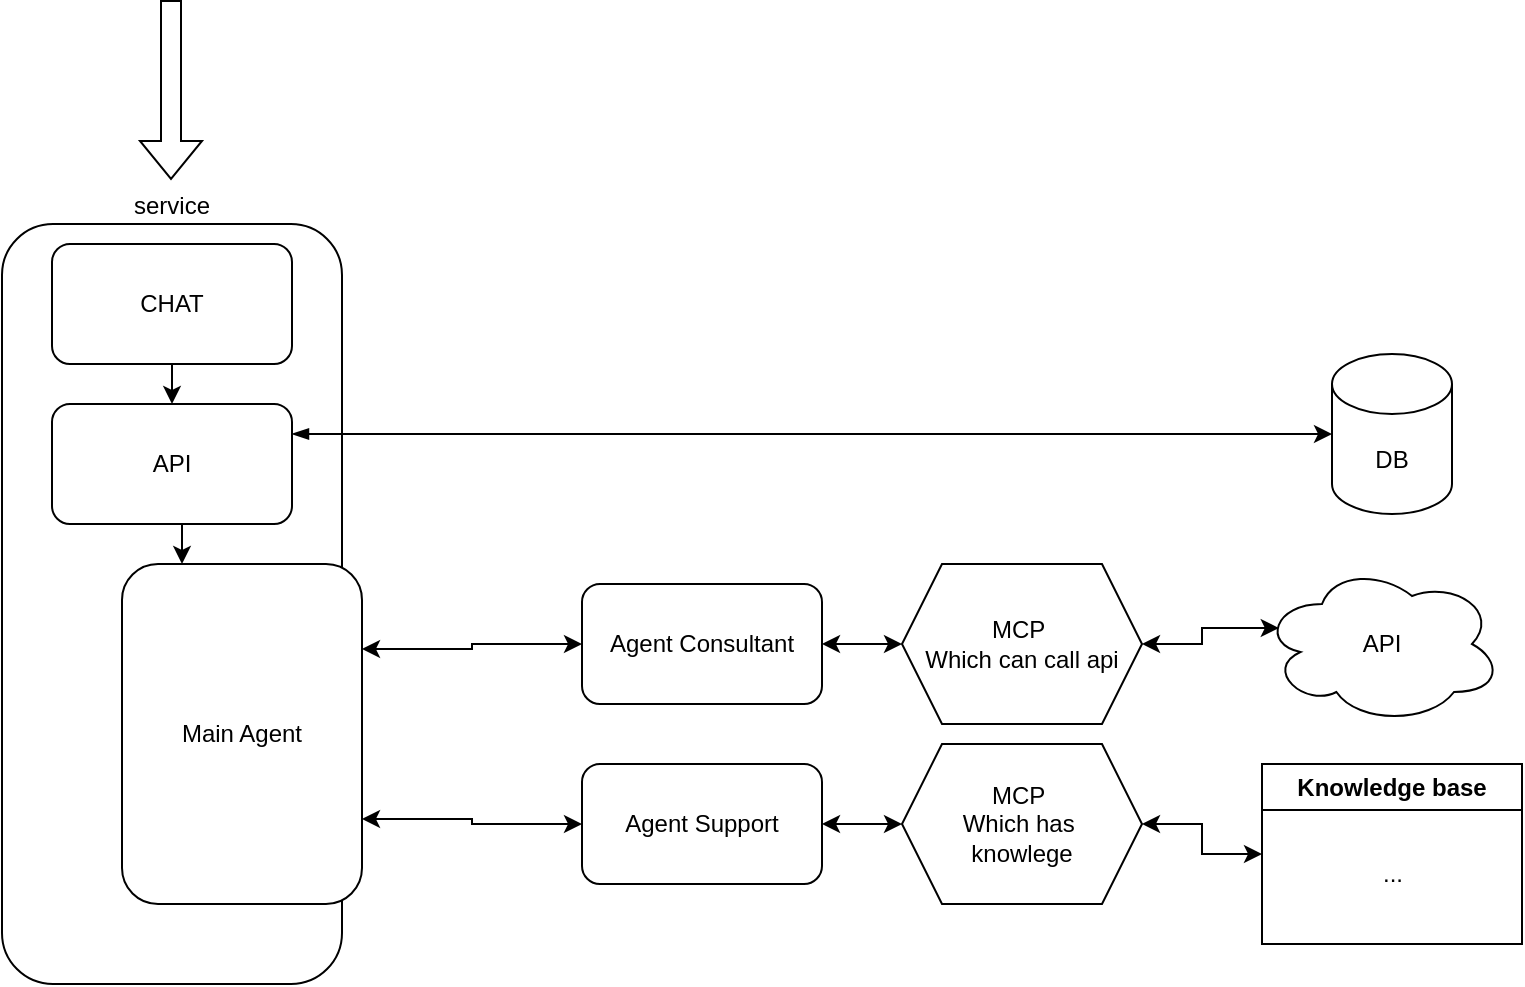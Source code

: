 <mxfile version="27.0.9">
  <diagram name="Страница — 1" id="TowD4NTTCdbEUZEMMDQA">
    <mxGraphModel dx="1426" dy="875" grid="1" gridSize="10" guides="1" tooltips="1" connect="1" arrows="1" fold="1" page="1" pageScale="1" pageWidth="827" pageHeight="1169" math="0" shadow="0">
      <root>
        <mxCell id="0" />
        <mxCell id="1" parent="0" />
        <mxCell id="NYxfCbXjPGY57PdDeyiP-1" value="API" style="ellipse;shape=cloud;whiteSpace=wrap;html=1;" parent="1" vertex="1">
          <mxGeometry x="660" y="480" width="120" height="80" as="geometry" />
        </mxCell>
        <mxCell id="NYxfCbXjPGY57PdDeyiP-2" value="service" style="rounded=1;whiteSpace=wrap;html=1;labelPosition=center;verticalLabelPosition=top;align=center;verticalAlign=bottom;" parent="1" vertex="1">
          <mxGeometry x="30" y="310" width="170" height="380" as="geometry" />
        </mxCell>
        <mxCell id="NYxfCbXjPGY57PdDeyiP-3" value="" style="shape=flexArrow;endArrow=classic;html=1;rounded=0;" parent="1" edge="1">
          <mxGeometry width="50" height="50" relative="1" as="geometry">
            <mxPoint x="114.5" y="198" as="sourcePoint" />
            <mxPoint x="114.5" y="288" as="targetPoint" />
          </mxGeometry>
        </mxCell>
        <mxCell id="NYxfCbXjPGY57PdDeyiP-25" style="edgeStyle=orthogonalEdgeStyle;rounded=0;orthogonalLoop=1;jettySize=auto;html=1;exitX=0.5;exitY=1;exitDx=0;exitDy=0;entryX=0.5;entryY=0;entryDx=0;entryDy=0;" parent="1" source="NYxfCbXjPGY57PdDeyiP-4" target="NYxfCbXjPGY57PdDeyiP-6" edge="1">
          <mxGeometry relative="1" as="geometry" />
        </mxCell>
        <mxCell id="NYxfCbXjPGY57PdDeyiP-4" value="CHAT" style="rounded=1;whiteSpace=wrap;html=1;" parent="1" vertex="1">
          <mxGeometry x="55" y="320" width="120" height="60" as="geometry" />
        </mxCell>
        <mxCell id="NYxfCbXjPGY57PdDeyiP-5" value="DB" style="shape=cylinder3;whiteSpace=wrap;html=1;boundedLbl=1;backgroundOutline=1;size=15;" parent="1" vertex="1">
          <mxGeometry x="695" y="375" width="60" height="80" as="geometry" />
        </mxCell>
        <mxCell id="NYxfCbXjPGY57PdDeyiP-10" style="edgeStyle=orthogonalEdgeStyle;rounded=0;orthogonalLoop=1;jettySize=auto;html=1;exitX=0.5;exitY=1;exitDx=0;exitDy=0;entryX=0.25;entryY=0;entryDx=0;entryDy=0;" parent="1" source="NYxfCbXjPGY57PdDeyiP-6" target="NYxfCbXjPGY57PdDeyiP-9" edge="1">
          <mxGeometry relative="1" as="geometry" />
        </mxCell>
        <mxCell id="NYxfCbXjPGY57PdDeyiP-6" value="API" style="rounded=1;whiteSpace=wrap;html=1;labelPosition=center;verticalLabelPosition=middle;align=center;verticalAlign=middle;" parent="1" vertex="1">
          <mxGeometry x="55" y="400" width="120" height="60" as="geometry" />
        </mxCell>
        <mxCell id="NYxfCbXjPGY57PdDeyiP-7" style="edgeStyle=orthogonalEdgeStyle;rounded=0;orthogonalLoop=1;jettySize=auto;html=1;exitX=1;exitY=0.25;exitDx=0;exitDy=0;entryX=0;entryY=0.5;entryDx=0;entryDy=0;entryPerimeter=0;startArrow=blockThin;startFill=1;" parent="1" source="NYxfCbXjPGY57PdDeyiP-6" target="NYxfCbXjPGY57PdDeyiP-5" edge="1">
          <mxGeometry relative="1" as="geometry" />
        </mxCell>
        <mxCell id="NYxfCbXjPGY57PdDeyiP-8" style="edgeStyle=orthogonalEdgeStyle;rounded=0;orthogonalLoop=1;jettySize=auto;html=1;exitX=0.5;exitY=1;exitDx=0;exitDy=0;" parent="1" source="NYxfCbXjPGY57PdDeyiP-6" target="NYxfCbXjPGY57PdDeyiP-6" edge="1">
          <mxGeometry relative="1" as="geometry" />
        </mxCell>
        <mxCell id="NYxfCbXjPGY57PdDeyiP-13" style="edgeStyle=orthogonalEdgeStyle;rounded=0;orthogonalLoop=1;jettySize=auto;html=1;exitX=1;exitY=0.25;exitDx=0;exitDy=0;entryX=0;entryY=0.5;entryDx=0;entryDy=0;startArrow=classic;startFill=1;" parent="1" source="NYxfCbXjPGY57PdDeyiP-9" target="NYxfCbXjPGY57PdDeyiP-11" edge="1">
          <mxGeometry relative="1" as="geometry" />
        </mxCell>
        <mxCell id="NYxfCbXjPGY57PdDeyiP-9" value="Main Agent" style="rounded=1;whiteSpace=wrap;html=1;labelPosition=center;verticalLabelPosition=middle;align=center;verticalAlign=middle;" parent="1" vertex="1">
          <mxGeometry x="90" y="480" width="120" height="170" as="geometry" />
        </mxCell>
        <mxCell id="NYxfCbXjPGY57PdDeyiP-16" style="edgeStyle=orthogonalEdgeStyle;rounded=0;orthogonalLoop=1;jettySize=auto;html=1;entryX=0;entryY=0.5;entryDx=0;entryDy=0;startArrow=classic;startFill=1;" parent="1" source="NYxfCbXjPGY57PdDeyiP-11" target="NYxfCbXjPGY57PdDeyiP-15" edge="1">
          <mxGeometry relative="1" as="geometry" />
        </mxCell>
        <mxCell id="NYxfCbXjPGY57PdDeyiP-11" value="Agent Consultant" style="rounded=1;whiteSpace=wrap;html=1;" parent="1" vertex="1">
          <mxGeometry x="320" y="490" width="120" height="60" as="geometry" />
        </mxCell>
        <mxCell id="NYxfCbXjPGY57PdDeyiP-14" style="edgeStyle=orthogonalEdgeStyle;rounded=0;orthogonalLoop=1;jettySize=auto;html=1;exitX=0;exitY=0.5;exitDx=0;exitDy=0;entryX=1;entryY=0.75;entryDx=0;entryDy=0;startArrow=classic;startFill=1;" parent="1" source="NYxfCbXjPGY57PdDeyiP-12" target="NYxfCbXjPGY57PdDeyiP-9" edge="1">
          <mxGeometry relative="1" as="geometry" />
        </mxCell>
        <mxCell id="NYxfCbXjPGY57PdDeyiP-23" style="edgeStyle=orthogonalEdgeStyle;rounded=0;orthogonalLoop=1;jettySize=auto;html=1;exitX=1;exitY=0.5;exitDx=0;exitDy=0;entryX=0;entryY=0.5;entryDx=0;entryDy=0;startArrow=classic;startFill=1;" parent="1" source="NYxfCbXjPGY57PdDeyiP-12" target="NYxfCbXjPGY57PdDeyiP-22" edge="1">
          <mxGeometry relative="1" as="geometry" />
        </mxCell>
        <mxCell id="NYxfCbXjPGY57PdDeyiP-12" value="Agent Support" style="rounded=1;whiteSpace=wrap;html=1;" parent="1" vertex="1">
          <mxGeometry x="320" y="580" width="120" height="60" as="geometry" />
        </mxCell>
        <mxCell id="NYxfCbXjPGY57PdDeyiP-15" value="MCP&amp;nbsp;&lt;div&gt;Which can call api&lt;/div&gt;" style="shape=hexagon;perimeter=hexagonPerimeter2;whiteSpace=wrap;html=1;fixedSize=1;" parent="1" vertex="1">
          <mxGeometry x="480" y="480" width="120" height="80" as="geometry" />
        </mxCell>
        <mxCell id="NYxfCbXjPGY57PdDeyiP-19" style="edgeStyle=orthogonalEdgeStyle;rounded=0;orthogonalLoop=1;jettySize=auto;html=1;exitX=1;exitY=0.5;exitDx=0;exitDy=0;entryX=0.07;entryY=0.4;entryDx=0;entryDy=0;entryPerimeter=0;startArrow=classic;startFill=1;" parent="1" source="NYxfCbXjPGY57PdDeyiP-15" target="NYxfCbXjPGY57PdDeyiP-1" edge="1">
          <mxGeometry relative="1" as="geometry" />
        </mxCell>
        <mxCell id="NYxfCbXjPGY57PdDeyiP-20" value="Knowledge base" style="swimlane;whiteSpace=wrap;html=1;" parent="1" vertex="1">
          <mxGeometry x="660" y="580" width="130" height="90" as="geometry" />
        </mxCell>
        <mxCell id="NYxfCbXjPGY57PdDeyiP-21" value="..." style="text;html=1;align=center;verticalAlign=middle;resizable=0;points=[];autosize=1;strokeColor=none;fillColor=none;" parent="NYxfCbXjPGY57PdDeyiP-20" vertex="1">
          <mxGeometry x="50" y="40" width="30" height="30" as="geometry" />
        </mxCell>
        <mxCell id="NYxfCbXjPGY57PdDeyiP-24" style="edgeStyle=orthogonalEdgeStyle;rounded=0;orthogonalLoop=1;jettySize=auto;html=1;exitX=1;exitY=0.5;exitDx=0;exitDy=0;entryX=0;entryY=0.5;entryDx=0;entryDy=0;startArrow=classic;startFill=1;" parent="1" source="NYxfCbXjPGY57PdDeyiP-22" target="NYxfCbXjPGY57PdDeyiP-20" edge="1">
          <mxGeometry relative="1" as="geometry" />
        </mxCell>
        <mxCell id="NYxfCbXjPGY57PdDeyiP-22" value="MCP&amp;nbsp;&lt;div&gt;Which has&amp;nbsp;&lt;/div&gt;&lt;div&gt;knowlege&lt;/div&gt;" style="shape=hexagon;perimeter=hexagonPerimeter2;whiteSpace=wrap;html=1;fixedSize=1;" parent="1" vertex="1">
          <mxGeometry x="480" y="570" width="120" height="80" as="geometry" />
        </mxCell>
      </root>
    </mxGraphModel>
  </diagram>
</mxfile>
